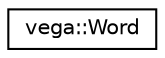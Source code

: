 digraph "Graphical Class Hierarchy"
{
  edge [fontname="Helvetica",fontsize="10",labelfontname="Helvetica",labelfontsize="10"];
  node [fontname="Helvetica",fontsize="10",shape=record];
  rankdir="LR";
  Node0 [label="vega::Word",height=0.2,width=0.4,color="black", fillcolor="white", style="filled",URL="$unionvega_1_1Word.html"];
}

